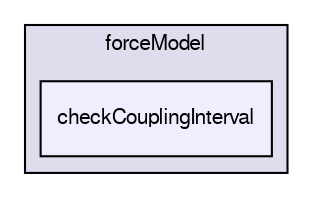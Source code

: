 digraph "/home/cgoniva/CFDEM/CFDEM-x.x-2.1.x/CFDEMcoupling-PUBLIC/src/lagrangian/cfdemParticle/subModels/forceModel/checkCouplingInterval" {
  compound=true
  node [ fontsize="10", fontname="FreeSans"];
  edge [ labelfontsize="10", labelfontname="FreeSans"];
  subgraph clusterdir_0abfdb325e722c517996fb9c43aac5bd {
    graph [ bgcolor="#ddddee", pencolor="black", label="forceModel" fontname="FreeSans", fontsize="10", URL="dir_0abfdb325e722c517996fb9c43aac5bd.html"]
  dir_b7ead4a288dd7b4c5e559a6b33a1a3e2 [shape=box, label="checkCouplingInterval", style="filled", fillcolor="#eeeeff", pencolor="black", URL="dir_b7ead4a288dd7b4c5e559a6b33a1a3e2.html"];
  }
}
